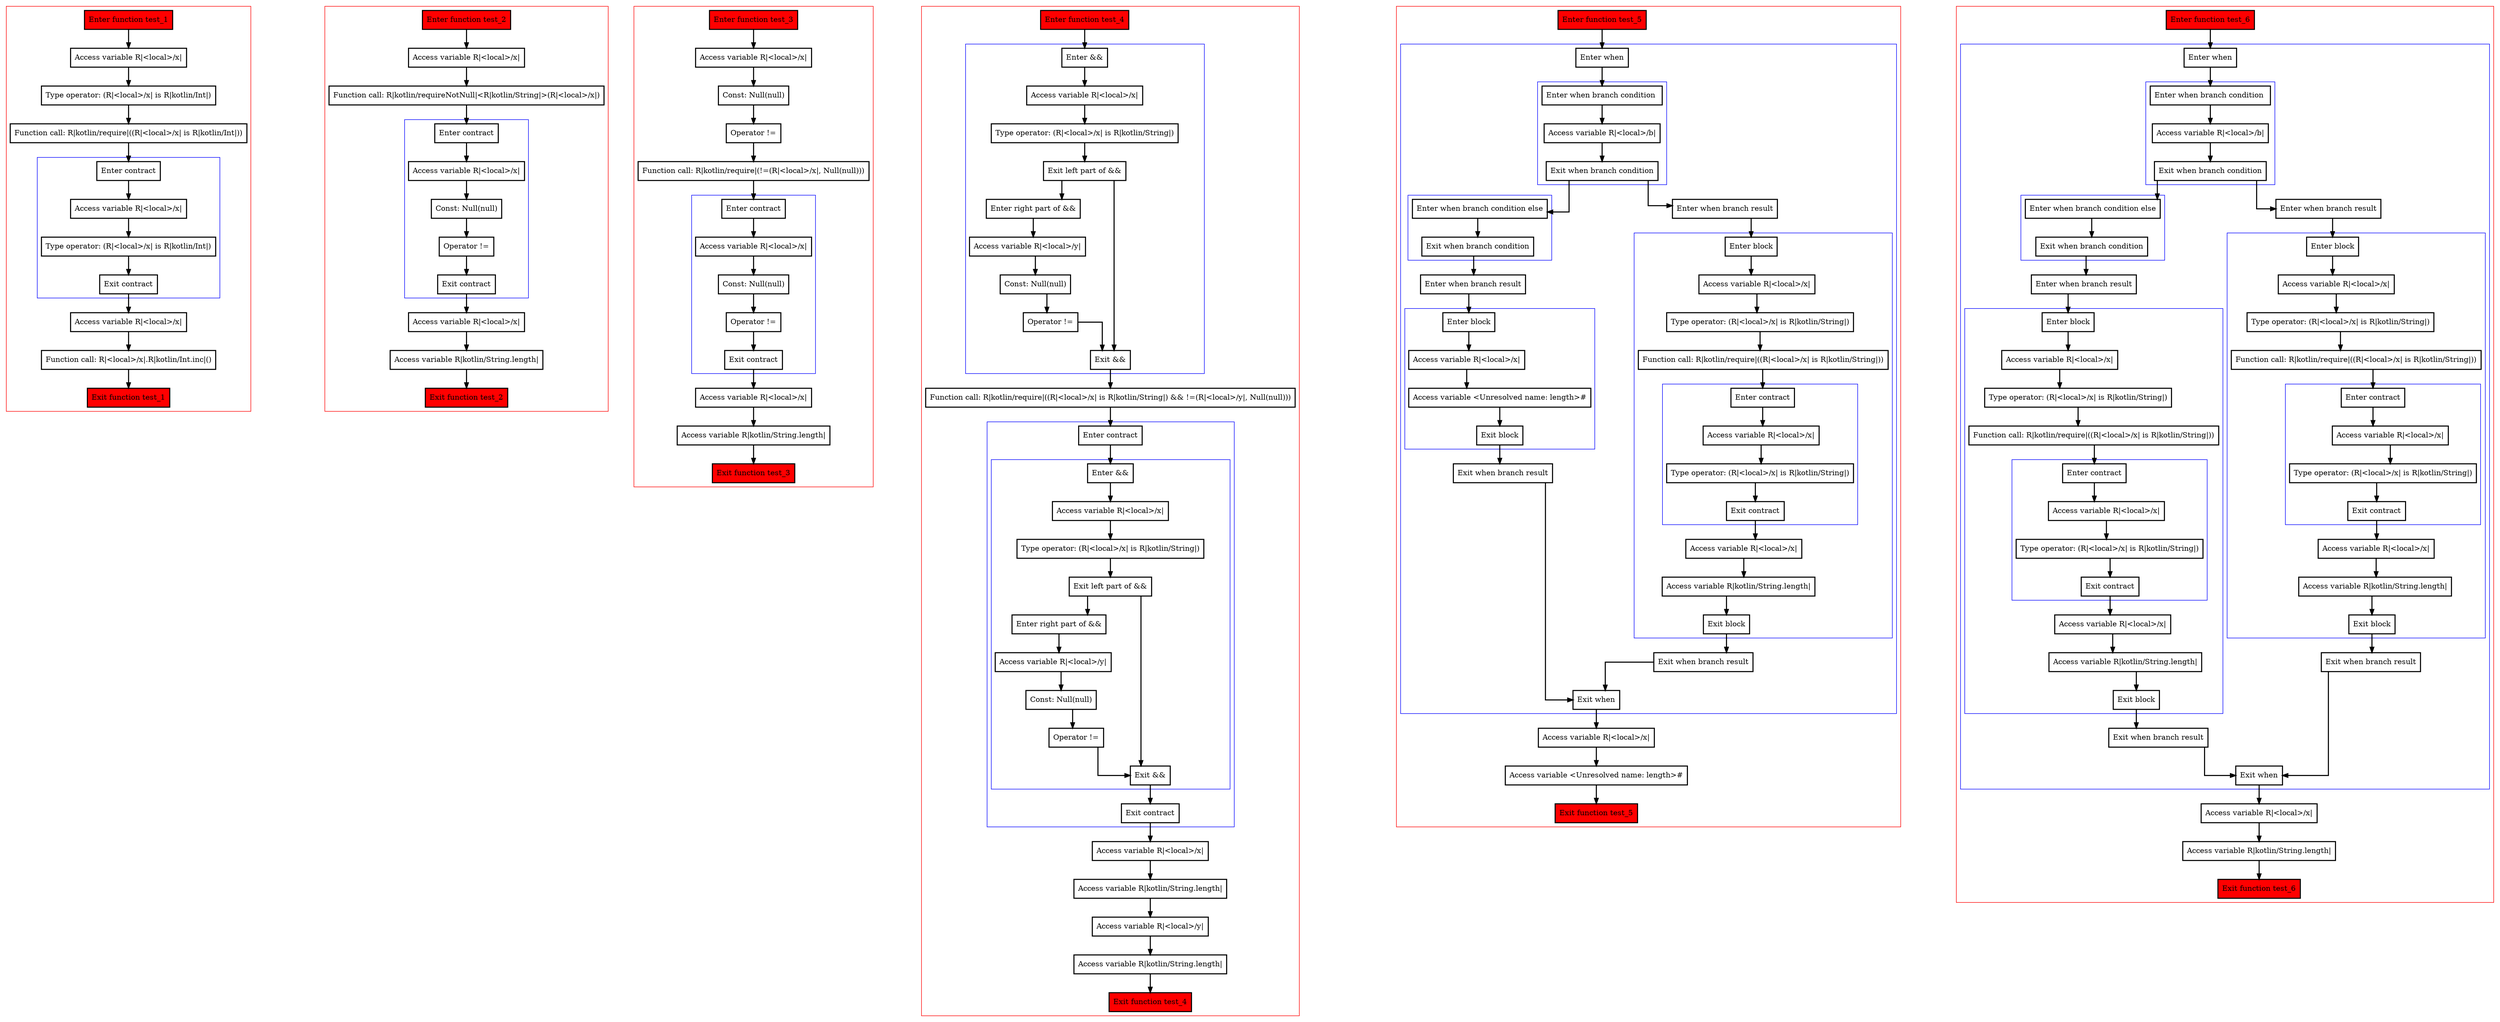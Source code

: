 digraph conditionalEffects_kt {
    graph [splines=ortho nodesep=3]
    node [shape=box penwidth=2]
    edge [penwidth=2]

    subgraph cluster_0 {
        color=red
        0 [label="Enter function test_1" style="filled" fillcolor=red];
        1 [label="Access variable R|<local>/x|"];
        2 [label="Type operator: (R|<local>/x| is R|kotlin/Int|)"];
        3 [label="Function call: R|kotlin/require|((R|<local>/x| is R|kotlin/Int|))"];
        subgraph cluster_1 {
            color=blue
            4 [label="Enter contract"];
            5 [label="Access variable R|<local>/x|"];
            6 [label="Type operator: (R|<local>/x| is R|kotlin/Int|)"];
            7 [label="Exit contract"];
        }
        8 [label="Access variable R|<local>/x|"];
        9 [label="Function call: R|<local>/x|.R|kotlin/Int.inc|()"];
        10 [label="Exit function test_1" style="filled" fillcolor=red];
    }

    0 -> {1};
    1 -> {2};
    2 -> {3};
    3 -> {4};
    4 -> {5};
    5 -> {6};
    6 -> {7};
    7 -> {8};
    8 -> {9};
    9 -> {10};

    subgraph cluster_2 {
        color=red
        11 [label="Enter function test_2" style="filled" fillcolor=red];
        12 [label="Access variable R|<local>/x|"];
        13 [label="Function call: R|kotlin/requireNotNull|<R|kotlin/String|>(R|<local>/x|)"];
        subgraph cluster_3 {
            color=blue
            14 [label="Enter contract"];
            15 [label="Access variable R|<local>/x|"];
            16 [label="Const: Null(null)"];
            17 [label="Operator !="];
            18 [label="Exit contract"];
        }
        19 [label="Access variable R|<local>/x|"];
        20 [label="Access variable R|kotlin/String.length|"];
        21 [label="Exit function test_2" style="filled" fillcolor=red];
    }

    11 -> {12};
    12 -> {13};
    13 -> {14};
    14 -> {15};
    15 -> {16};
    16 -> {17};
    17 -> {18};
    18 -> {19};
    19 -> {20};
    20 -> {21};

    subgraph cluster_4 {
        color=red
        22 [label="Enter function test_3" style="filled" fillcolor=red];
        23 [label="Access variable R|<local>/x|"];
        24 [label="Const: Null(null)"];
        25 [label="Operator !="];
        26 [label="Function call: R|kotlin/require|(!=(R|<local>/x|, Null(null)))"];
        subgraph cluster_5 {
            color=blue
            27 [label="Enter contract"];
            28 [label="Access variable R|<local>/x|"];
            29 [label="Const: Null(null)"];
            30 [label="Operator !="];
            31 [label="Exit contract"];
        }
        32 [label="Access variable R|<local>/x|"];
        33 [label="Access variable R|kotlin/String.length|"];
        34 [label="Exit function test_3" style="filled" fillcolor=red];
    }

    22 -> {23};
    23 -> {24};
    24 -> {25};
    25 -> {26};
    26 -> {27};
    27 -> {28};
    28 -> {29};
    29 -> {30};
    30 -> {31};
    31 -> {32};
    32 -> {33};
    33 -> {34};

    subgraph cluster_6 {
        color=red
        35 [label="Enter function test_4" style="filled" fillcolor=red];
        subgraph cluster_7 {
            color=blue
            36 [label="Enter &&"];
            37 [label="Access variable R|<local>/x|"];
            38 [label="Type operator: (R|<local>/x| is R|kotlin/String|)"];
            39 [label="Exit left part of &&"];
            40 [label="Enter right part of &&"];
            41 [label="Access variable R|<local>/y|"];
            42 [label="Const: Null(null)"];
            43 [label="Operator !="];
            44 [label="Exit &&"];
        }
        45 [label="Function call: R|kotlin/require|((R|<local>/x| is R|kotlin/String|) && !=(R|<local>/y|, Null(null)))"];
        subgraph cluster_8 {
            color=blue
            46 [label="Enter contract"];
            subgraph cluster_9 {
                color=blue
                47 [label="Enter &&"];
                48 [label="Access variable R|<local>/x|"];
                49 [label="Type operator: (R|<local>/x| is R|kotlin/String|)"];
                50 [label="Exit left part of &&"];
                51 [label="Enter right part of &&"];
                52 [label="Access variable R|<local>/y|"];
                53 [label="Const: Null(null)"];
                54 [label="Operator !="];
                55 [label="Exit &&"];
            }
            56 [label="Exit contract"];
        }
        57 [label="Access variable R|<local>/x|"];
        58 [label="Access variable R|kotlin/String.length|"];
        59 [label="Access variable R|<local>/y|"];
        60 [label="Access variable R|kotlin/String.length|"];
        61 [label="Exit function test_4" style="filled" fillcolor=red];
    }

    35 -> {36};
    36 -> {37};
    37 -> {38};
    38 -> {39};
    39 -> {44 40};
    40 -> {41};
    41 -> {42};
    42 -> {43};
    43 -> {44};
    44 -> {45};
    45 -> {46};
    46 -> {47};
    47 -> {48};
    48 -> {49};
    49 -> {50};
    50 -> {55 51};
    51 -> {52};
    52 -> {53};
    53 -> {54};
    54 -> {55};
    55 -> {56};
    56 -> {57};
    57 -> {58};
    58 -> {59};
    59 -> {60};
    60 -> {61};

    subgraph cluster_10 {
        color=red
        62 [label="Enter function test_5" style="filled" fillcolor=red];
        subgraph cluster_11 {
            color=blue
            63 [label="Enter when"];
            subgraph cluster_12 {
                color=blue
                64 [label="Enter when branch condition "];
                65 [label="Access variable R|<local>/b|"];
                66 [label="Exit when branch condition"];
            }
            subgraph cluster_13 {
                color=blue
                67 [label="Enter when branch condition else"];
                68 [label="Exit when branch condition"];
            }
            69 [label="Enter when branch result"];
            subgraph cluster_14 {
                color=blue
                70 [label="Enter block"];
                71 [label="Access variable R|<local>/x|"];
                72 [label="Access variable <Unresolved name: length>#"];
                73 [label="Exit block"];
            }
            74 [label="Exit when branch result"];
            75 [label="Enter when branch result"];
            subgraph cluster_15 {
                color=blue
                76 [label="Enter block"];
                77 [label="Access variable R|<local>/x|"];
                78 [label="Type operator: (R|<local>/x| is R|kotlin/String|)"];
                79 [label="Function call: R|kotlin/require|((R|<local>/x| is R|kotlin/String|))"];
                subgraph cluster_16 {
                    color=blue
                    80 [label="Enter contract"];
                    81 [label="Access variable R|<local>/x|"];
                    82 [label="Type operator: (R|<local>/x| is R|kotlin/String|)"];
                    83 [label="Exit contract"];
                }
                84 [label="Access variable R|<local>/x|"];
                85 [label="Access variable R|kotlin/String.length|"];
                86 [label="Exit block"];
            }
            87 [label="Exit when branch result"];
            88 [label="Exit when"];
        }
        89 [label="Access variable R|<local>/x|"];
        90 [label="Access variable <Unresolved name: length>#"];
        91 [label="Exit function test_5" style="filled" fillcolor=red];
    }

    62 -> {63};
    63 -> {64};
    64 -> {65};
    65 -> {66};
    66 -> {75 67};
    67 -> {68};
    68 -> {69};
    69 -> {70};
    70 -> {71};
    71 -> {72};
    72 -> {73};
    73 -> {74};
    74 -> {88};
    75 -> {76};
    76 -> {77};
    77 -> {78};
    78 -> {79};
    79 -> {80};
    80 -> {81};
    81 -> {82};
    82 -> {83};
    83 -> {84};
    84 -> {85};
    85 -> {86};
    86 -> {87};
    87 -> {88};
    88 -> {89};
    89 -> {90};
    90 -> {91};

    subgraph cluster_17 {
        color=red
        92 [label="Enter function test_6" style="filled" fillcolor=red];
        subgraph cluster_18 {
            color=blue
            93 [label="Enter when"];
            subgraph cluster_19 {
                color=blue
                94 [label="Enter when branch condition "];
                95 [label="Access variable R|<local>/b|"];
                96 [label="Exit when branch condition"];
            }
            subgraph cluster_20 {
                color=blue
                97 [label="Enter when branch condition else"];
                98 [label="Exit when branch condition"];
            }
            99 [label="Enter when branch result"];
            subgraph cluster_21 {
                color=blue
                100 [label="Enter block"];
                101 [label="Access variable R|<local>/x|"];
                102 [label="Type operator: (R|<local>/x| is R|kotlin/String|)"];
                103 [label="Function call: R|kotlin/require|((R|<local>/x| is R|kotlin/String|))"];
                subgraph cluster_22 {
                    color=blue
                    104 [label="Enter contract"];
                    105 [label="Access variable R|<local>/x|"];
                    106 [label="Type operator: (R|<local>/x| is R|kotlin/String|)"];
                    107 [label="Exit contract"];
                }
                108 [label="Access variable R|<local>/x|"];
                109 [label="Access variable R|kotlin/String.length|"];
                110 [label="Exit block"];
            }
            111 [label="Exit when branch result"];
            112 [label="Enter when branch result"];
            subgraph cluster_23 {
                color=blue
                113 [label="Enter block"];
                114 [label="Access variable R|<local>/x|"];
                115 [label="Type operator: (R|<local>/x| is R|kotlin/String|)"];
                116 [label="Function call: R|kotlin/require|((R|<local>/x| is R|kotlin/String|))"];
                subgraph cluster_24 {
                    color=blue
                    117 [label="Enter contract"];
                    118 [label="Access variable R|<local>/x|"];
                    119 [label="Type operator: (R|<local>/x| is R|kotlin/String|)"];
                    120 [label="Exit contract"];
                }
                121 [label="Access variable R|<local>/x|"];
                122 [label="Access variable R|kotlin/String.length|"];
                123 [label="Exit block"];
            }
            124 [label="Exit when branch result"];
            125 [label="Exit when"];
        }
        126 [label="Access variable R|<local>/x|"];
        127 [label="Access variable R|kotlin/String.length|"];
        128 [label="Exit function test_6" style="filled" fillcolor=red];
    }

    92 -> {93};
    93 -> {94};
    94 -> {95};
    95 -> {96};
    96 -> {112 97};
    97 -> {98};
    98 -> {99};
    99 -> {100};
    100 -> {101};
    101 -> {102};
    102 -> {103};
    103 -> {104};
    104 -> {105};
    105 -> {106};
    106 -> {107};
    107 -> {108};
    108 -> {109};
    109 -> {110};
    110 -> {111};
    111 -> {125};
    112 -> {113};
    113 -> {114};
    114 -> {115};
    115 -> {116};
    116 -> {117};
    117 -> {118};
    118 -> {119};
    119 -> {120};
    120 -> {121};
    121 -> {122};
    122 -> {123};
    123 -> {124};
    124 -> {125};
    125 -> {126};
    126 -> {127};
    127 -> {128};

}
